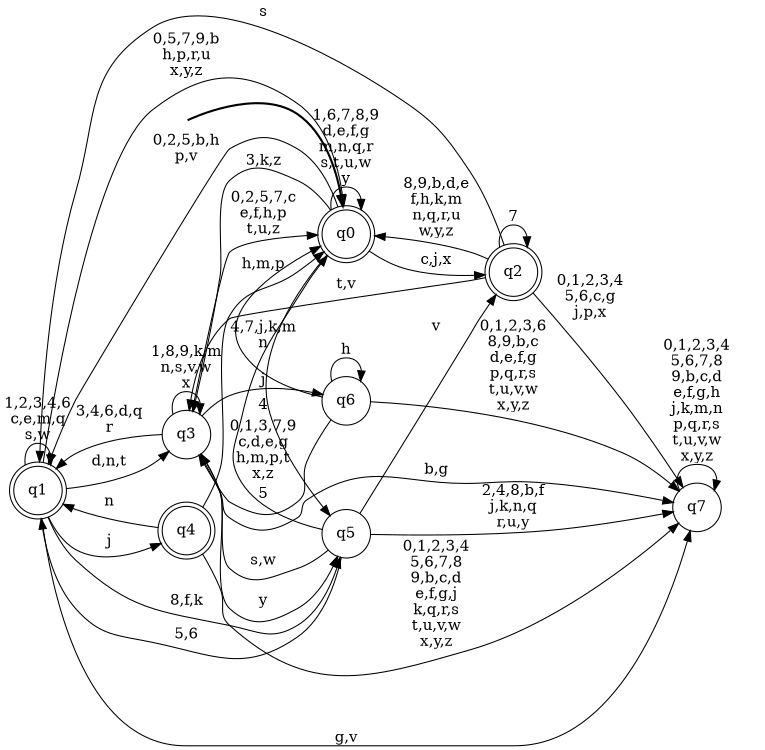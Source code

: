 digraph BlueStar {
__start0 [style = invis, shape = none, label = "", width = 0, height = 0];

rankdir=LR;
size="8,5";

s0 [style="rounded,filled", color="black", fillcolor="white" shape="doublecircle", label="q0"];
s1 [style="rounded,filled", color="black", fillcolor="white" shape="doublecircle", label="q1"];
s2 [style="rounded,filled", color="black", fillcolor="white" shape="doublecircle", label="q2"];
s3 [style="filled", color="black", fillcolor="white" shape="circle", label="q3"];
s4 [style="rounded,filled", color="black", fillcolor="white" shape="doublecircle", label="q4"];
s5 [style="filled", color="black", fillcolor="white" shape="circle", label="q5"];
s6 [style="filled", color="black", fillcolor="white" shape="circle", label="q6"];
s7 [style="filled", color="black", fillcolor="white" shape="circle", label="q7"];
subgraph cluster_main { 
	graph [pad=".75", ranksep="0.15", nodesep="0.15"];
	 style=invis; 
	__start0 -> s0 [penwidth=2];
}
s0 -> s0 [label="1,6,7,8,9\nd,e,f,g\nm,n,q,r\ns,t,u,w\ny"];
s0 -> s1 [label="0,2,5,b,h\np,v"];
s0 -> s2 [label="c,j,x"];
s0 -> s3 [label="3,k,z"];
s0 -> s5 [label="4"];
s1 -> s0 [label="0,5,7,9,b\nh,p,r,u\nx,y,z"];
s1 -> s1 [label="1,2,3,4,6\nc,e,m,q\ns,w"];
s1 -> s3 [label="d,n,t"];
s1 -> s4 [label="j"];
s1 -> s5 [label="8,f,k"];
s1 -> s7 [label="g,v"];
s2 -> s0 [label="8,9,b,d,e\nf,h,k,m\nn,q,r,u\nw,y,z"];
s2 -> s1 [label="s"];
s2 -> s2 [label="7"];
s2 -> s3 [label="t,v"];
s2 -> s7 [label="0,1,2,3,4\n5,6,c,g\nj,p,x"];
s3 -> s0 [label="0,2,5,7,c\ne,f,h,p\nt,u,z"];
s3 -> s1 [label="3,4,6,d,q\nr"];
s3 -> s3 [label="1,8,9,k,m\nn,s,v,w\nx"];
s3 -> s5 [label="y"];
s3 -> s6 [label="j"];
s3 -> s7 [label="b,g"];
s4 -> s0 [label="h,m,p"];
s4 -> s1 [label="n"];
s4 -> s7 [label="0,1,2,3,4\n5,6,7,8\n9,b,c,d\ne,f,g,j\nk,q,r,s\nt,u,v,w\nx,y,z"];
s5 -> s0 [label="0,1,3,7,9\nc,d,e,g\nh,m,p,t\nx,z"];
s5 -> s1 [label="5,6"];
s5 -> s2 [label="v"];
s5 -> s3 [label="s,w"];
s5 -> s7 [label="2,4,8,b,f\nj,k,n,q\nr,u,y"];
s6 -> s0 [label="4,7,j,k,m\nn"];
s6 -> s3 [label="5"];
s6 -> s6 [label="h"];
s6 -> s7 [label="0,1,2,3,6\n8,9,b,c\nd,e,f,g\np,q,r,s\nt,u,v,w\nx,y,z"];
s7 -> s7 [label="0,1,2,3,4\n5,6,7,8\n9,b,c,d\ne,f,g,h\nj,k,m,n\np,q,r,s\nt,u,v,w\nx,y,z"];

}